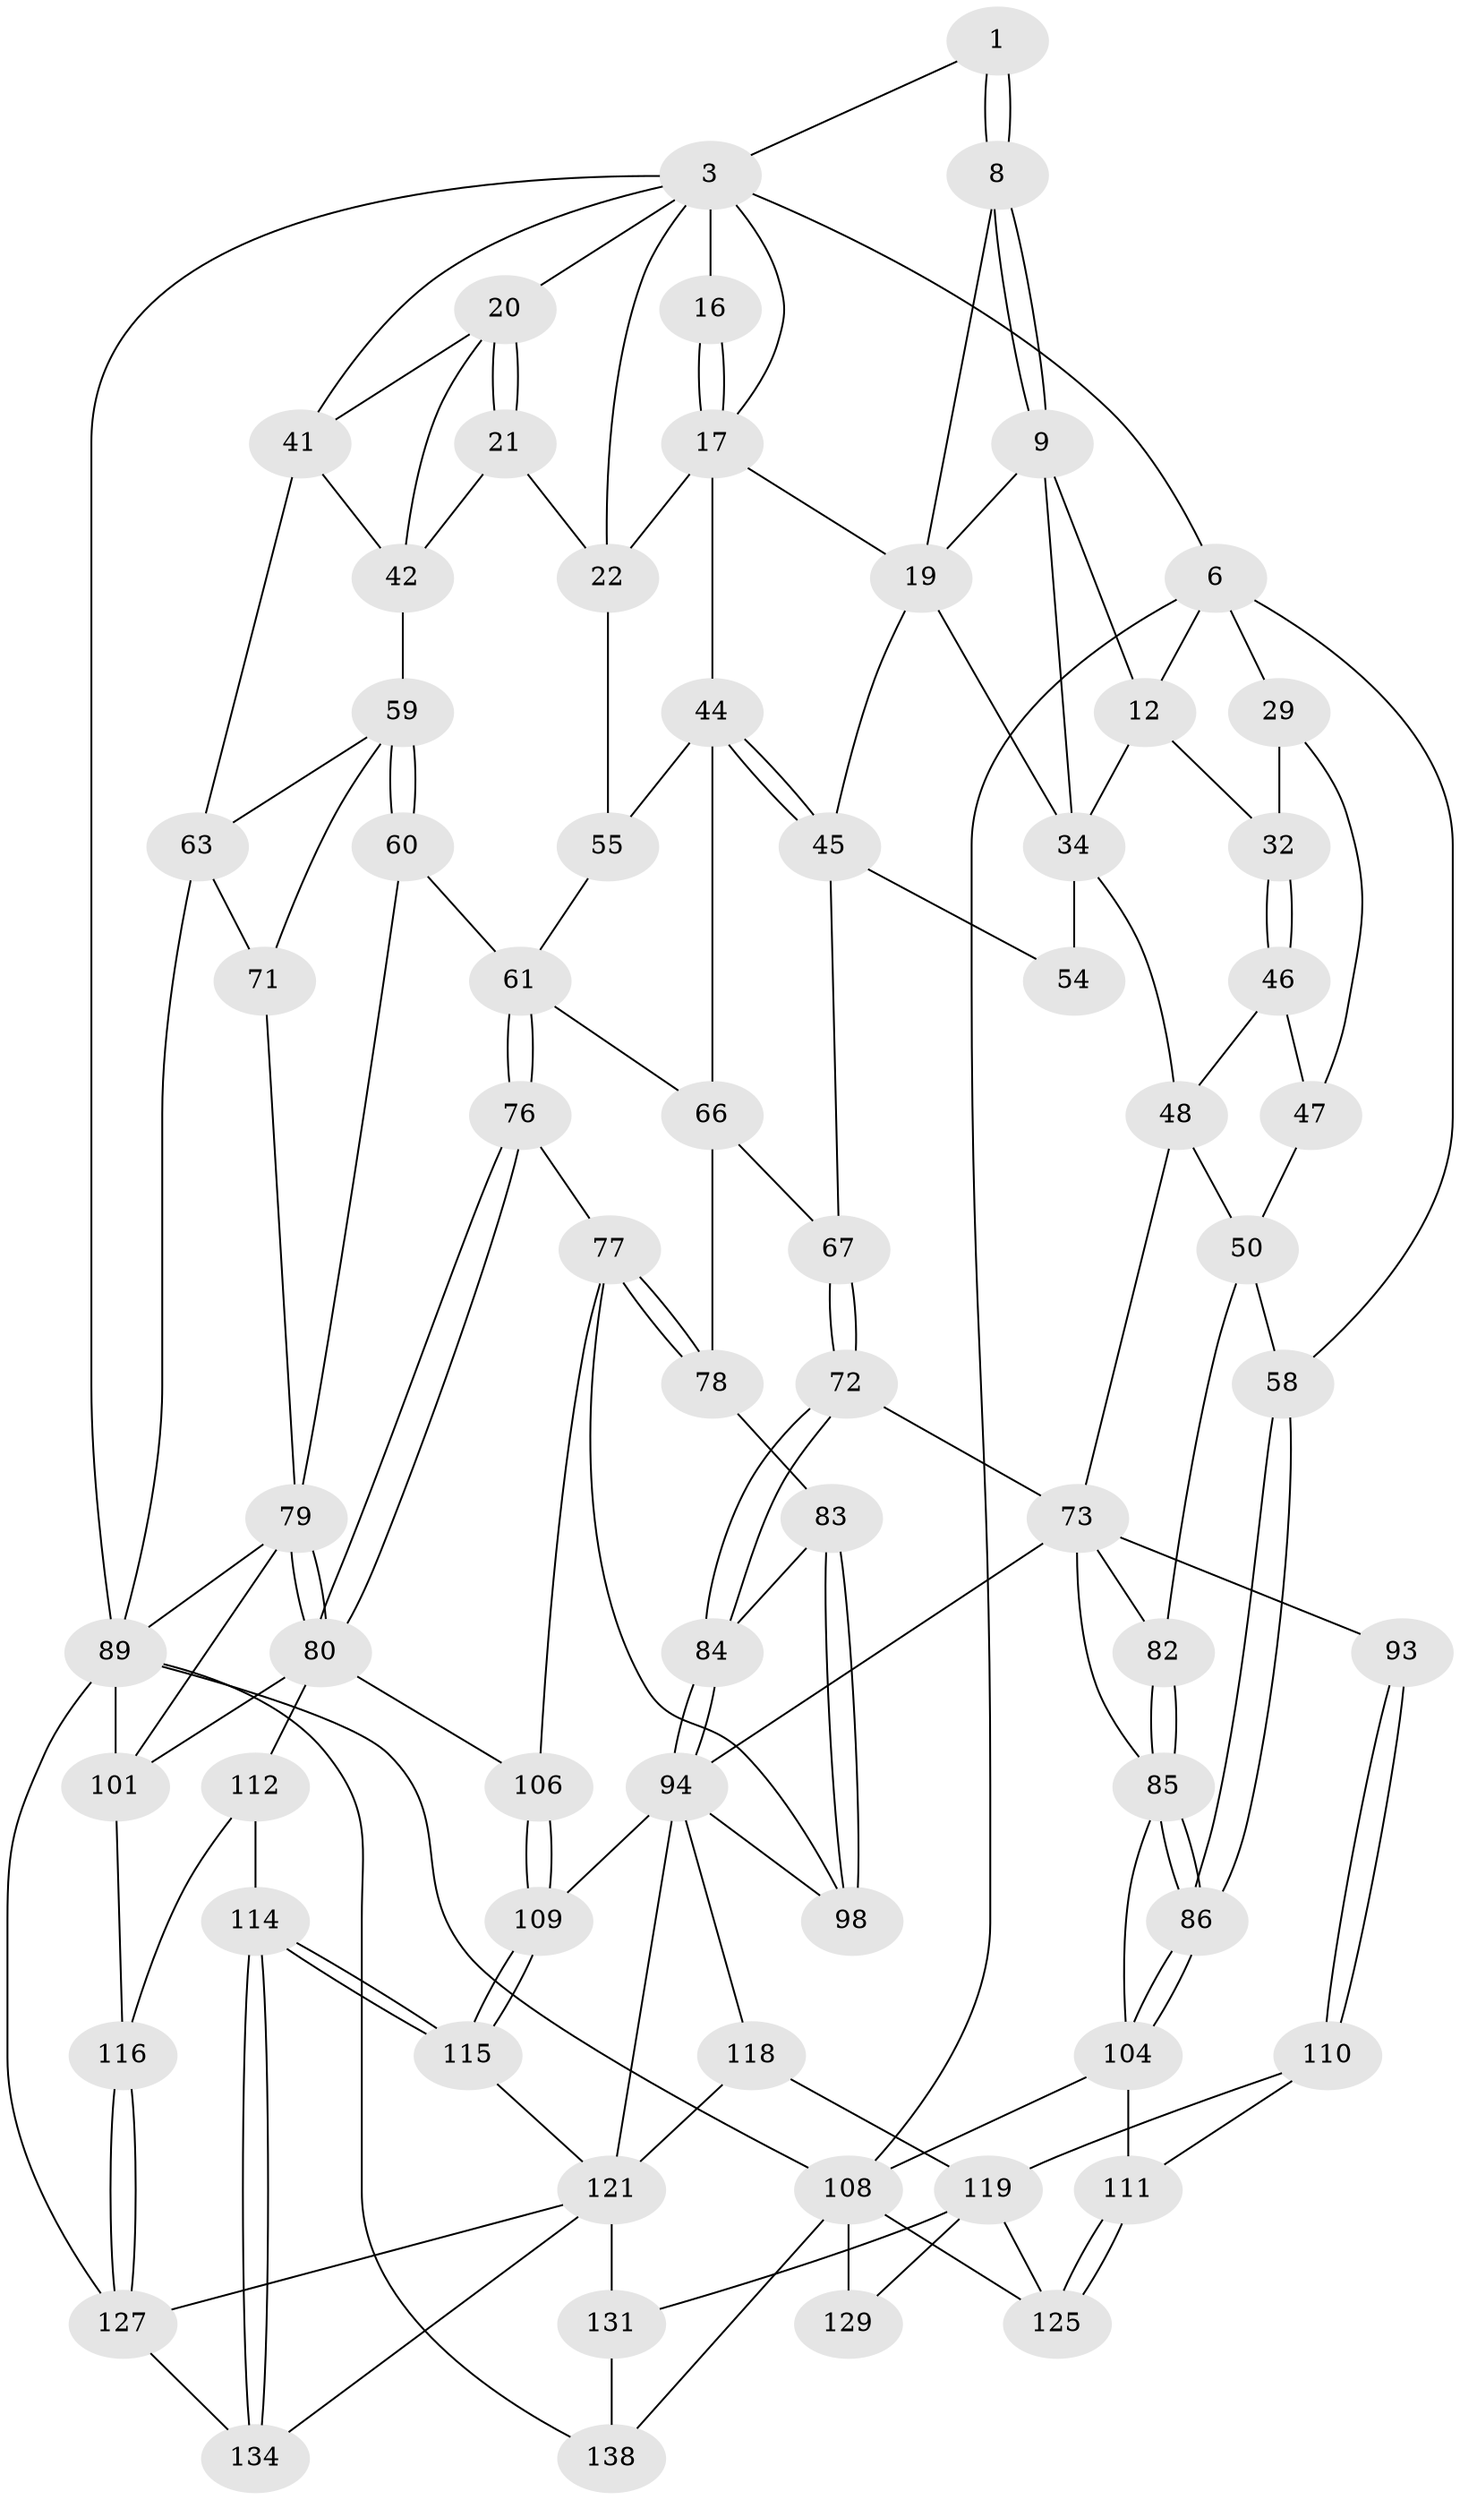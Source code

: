 // original degree distribution, {3: 0.014388489208633094, 4: 0.2589928057553957, 6: 0.23741007194244604, 5: 0.4892086330935252}
// Generated by graph-tools (version 1.1) at 2025/28/03/15/25 16:28:02]
// undirected, 69 vertices, 154 edges
graph export_dot {
graph [start="1"]
  node [color=gray90,style=filled];
  1 [pos="+0.44796611298655825+0",super="+2"];
  3 [pos="+0.6726454405887642+0",super="+4+15"];
  6 [pos="+0+0",super="+28+7"];
  8 [pos="+0.4132677494386355+0.022781041114483973",super="+14"];
  9 [pos="+0.40818635498676054+0.04928475675305689",super="+10"];
  12 [pos="+0.2001162110279201+0.01825579656332342",super="+13+31"];
  16 [pos="+0.6411226178503355+0.013517100338181891"];
  17 [pos="+0.559096284153178+0.14123805339060053",super="+27+18"];
  19 [pos="+0.5122523498495091+0.11597418069579991",super="+25"];
  20 [pos="+0.8738873877328923+0.09744149091013862",super="+40"];
  21 [pos="+0.8439066631478928+0.16179435128736763"];
  22 [pos="+0.8061654179874942+0.1566491438612581",super="+39"];
  29 [pos="+0+0.09251235100504457",super="+30"];
  32 [pos="+0.1080512472896568+0.14623349675003428"];
  34 [pos="+0.3753166822367205+0.18713509571910325",super="+52+35"];
  41 [pos="+1+0",super="+57"];
  42 [pos="+1+0.15115661988834175",super="+43"];
  44 [pos="+0.5399227142722601+0.1877047034488911",super="+56"];
  45 [pos="+0.4616158342288561+0.26506031595501656",super="+53"];
  46 [pos="+0.08857636400033282+0.15637715753064158"];
  47 [pos="+0.06862978277519492+0.1517862399535482"];
  48 [pos="+0.22960498213150268+0.2863728499740544",super="+49"];
  50 [pos="+0.022864392813868588+0.3200388387696072",super="+51"];
  54 [pos="+0.34845787273294687+0.26073112670341364"];
  55 [pos="+0.6882757638661984+0.24681925347718311"];
  58 [pos="+0+0.3443025730042402"];
  59 [pos="+0.8511730716413012+0.17360268453055613",super="+65"];
  60 [pos="+0.7915163916787545+0.3179073140640379",super="+70"];
  61 [pos="+0.745913700339671+0.3244067000358401",super="+62"];
  63 [pos="+1+0.32524874310451335",super="+64"];
  66 [pos="+0.5798639686602574+0.3491610178952469",super="+68"];
  67 [pos="+0.4563594116468499+0.32760742713502866"];
  71 [pos="+0.9529444261544175+0.40808843750240315"];
  72 [pos="+0.424071351425068+0.38831774648529027"];
  73 [pos="+0.33039300426442547+0.40948326677938485",super="+74+92"];
  76 [pos="+0.7386425232978862+0.49286915190401565"];
  77 [pos="+0.6991871693368552+0.49327811926600545",super="+97"];
  78 [pos="+0.6264994371723916+0.4390783158303565"];
  79 [pos="+0.8424382324154854+0.49011811188384585",super="+81"];
  80 [pos="+0.7893596505849163+0.5101796323744049",super="+103"];
  82 [pos="+0.10414612988402154+0.41337330458593996"];
  83 [pos="+0.5192010888204058+0.4794817327244391"];
  84 [pos="+0.4877113347471416+0.47890830585903255"];
  85 [pos="+0.11039996106343984+0.48939731876098835",super="+88"];
  86 [pos="+0+0.36235154274615544"];
  89 [pos="+1+1",super="+137+90"];
  93 [pos="+0.16145005896990075+0.5657992462129467"];
  94 [pos="+0.42649539857801+0.6042536134500306",super="+95+99"];
  98 [pos="+0.5929679468136688+0.6084619513201435"];
  101 [pos="+0.9035444460736571+0.7027895146148322",super="+102"];
  104 [pos="+0+0.5449481440704257",super="+107"];
  106 [pos="+0.6919361318650046+0.6376637233862903"];
  108 [pos="+0+0.9712663284302383",super="+139+130"];
  109 [pos="+0.5927728930993422+0.7535916877488543"];
  110 [pos="+0.11881110802148402+0.6355478597730394"];
  111 [pos="+0.015414011666589981+0.66969996081968"];
  112 [pos="+0.7389102018650638+0.654255785979175",super="+113"];
  114 [pos="+0.5949206301570189+0.7593130540857405"];
  115 [pos="+0.5933446723699767+0.7563383187667507"];
  116 [pos="+0.8018152487741741+0.7976318462299763"];
  118 [pos="+0.282122062856006+0.735259976057819"];
  119 [pos="+0.2578362626977667+0.7471374774082664",super="+128+120"];
  121 [pos="+0.4197579982490044+0.748726848288864",super="+122"];
  125 [pos="+0.0961766207220366+0.8664342041267664"];
  127 [pos="+0.8115427366736669+0.8353989605030747",super="+132"];
  129 [pos="+0.1782264965849787+0.9311137790094826"];
  131 [pos="+0.2964799285060279+0.8950437460503115",super="+136"];
  134 [pos="+0.575308377856434+0.8375063941634503"];
  138 [pos="+0.5230419989565203+1"];
  1 -- 8 [weight=2];
  1 -- 8;
  1 -- 3;
  3 -- 20;
  3 -- 6;
  3 -- 89;
  3 -- 41;
  3 -- 16 [weight=2];
  3 -- 17;
  3 -- 22;
  6 -- 108;
  6 -- 58;
  6 -- 29;
  6 -- 12;
  8 -- 9;
  8 -- 9;
  8 -- 19;
  9 -- 19 [weight=2];
  9 -- 34;
  9 -- 12;
  12 -- 32;
  12 -- 34;
  16 -- 17;
  16 -- 17;
  17 -- 19;
  17 -- 44;
  17 -- 22;
  19 -- 34;
  19 -- 45;
  20 -- 21;
  20 -- 21;
  20 -- 41;
  20 -- 42;
  21 -- 22;
  21 -- 42;
  22 -- 55;
  29 -- 47;
  29 -- 32;
  32 -- 46;
  32 -- 46;
  34 -- 54 [weight=2];
  34 -- 48;
  41 -- 42;
  41 -- 63;
  42 -- 59;
  44 -- 45;
  44 -- 45;
  44 -- 66;
  44 -- 55;
  45 -- 67;
  45 -- 54;
  46 -- 47;
  46 -- 48;
  47 -- 50;
  48 -- 73;
  48 -- 50;
  50 -- 82;
  50 -- 58;
  55 -- 61;
  58 -- 86;
  58 -- 86;
  59 -- 60 [weight=2];
  59 -- 60;
  59 -- 71;
  59 -- 63;
  60 -- 61;
  60 -- 79;
  61 -- 76;
  61 -- 76;
  61 -- 66;
  63 -- 89;
  63 -- 71;
  66 -- 67;
  66 -- 78;
  67 -- 72;
  67 -- 72;
  71 -- 79;
  72 -- 73;
  72 -- 84;
  72 -- 84;
  73 -- 82;
  73 -- 93 [weight=2];
  73 -- 94;
  73 -- 85;
  76 -- 77;
  76 -- 80;
  76 -- 80;
  77 -- 78;
  77 -- 78;
  77 -- 98;
  77 -- 106;
  78 -- 83;
  79 -- 80;
  79 -- 80;
  79 -- 101;
  79 -- 89;
  80 -- 106;
  80 -- 112;
  80 -- 101;
  82 -- 85;
  82 -- 85;
  83 -- 84;
  83 -- 98;
  83 -- 98;
  84 -- 94;
  84 -- 94;
  85 -- 86;
  85 -- 86;
  85 -- 104;
  86 -- 104;
  86 -- 104;
  89 -- 108;
  89 -- 138;
  89 -- 127 [weight=2];
  89 -- 101;
  93 -- 110;
  93 -- 110;
  94 -- 118;
  94 -- 121;
  94 -- 98;
  94 -- 109;
  101 -- 116;
  104 -- 108;
  104 -- 111;
  106 -- 109;
  106 -- 109;
  108 -- 129 [weight=2];
  108 -- 138;
  108 -- 125;
  109 -- 115;
  109 -- 115;
  110 -- 111;
  110 -- 119;
  111 -- 125;
  111 -- 125;
  112 -- 114;
  112 -- 116;
  114 -- 115;
  114 -- 115;
  114 -- 134;
  114 -- 134;
  115 -- 121;
  116 -- 127;
  116 -- 127;
  118 -- 119;
  118 -- 121;
  119 -- 129;
  119 -- 131;
  119 -- 125;
  121 -- 131 [weight=2];
  121 -- 134;
  121 -- 127;
  127 -- 134;
  131 -- 138;
}
